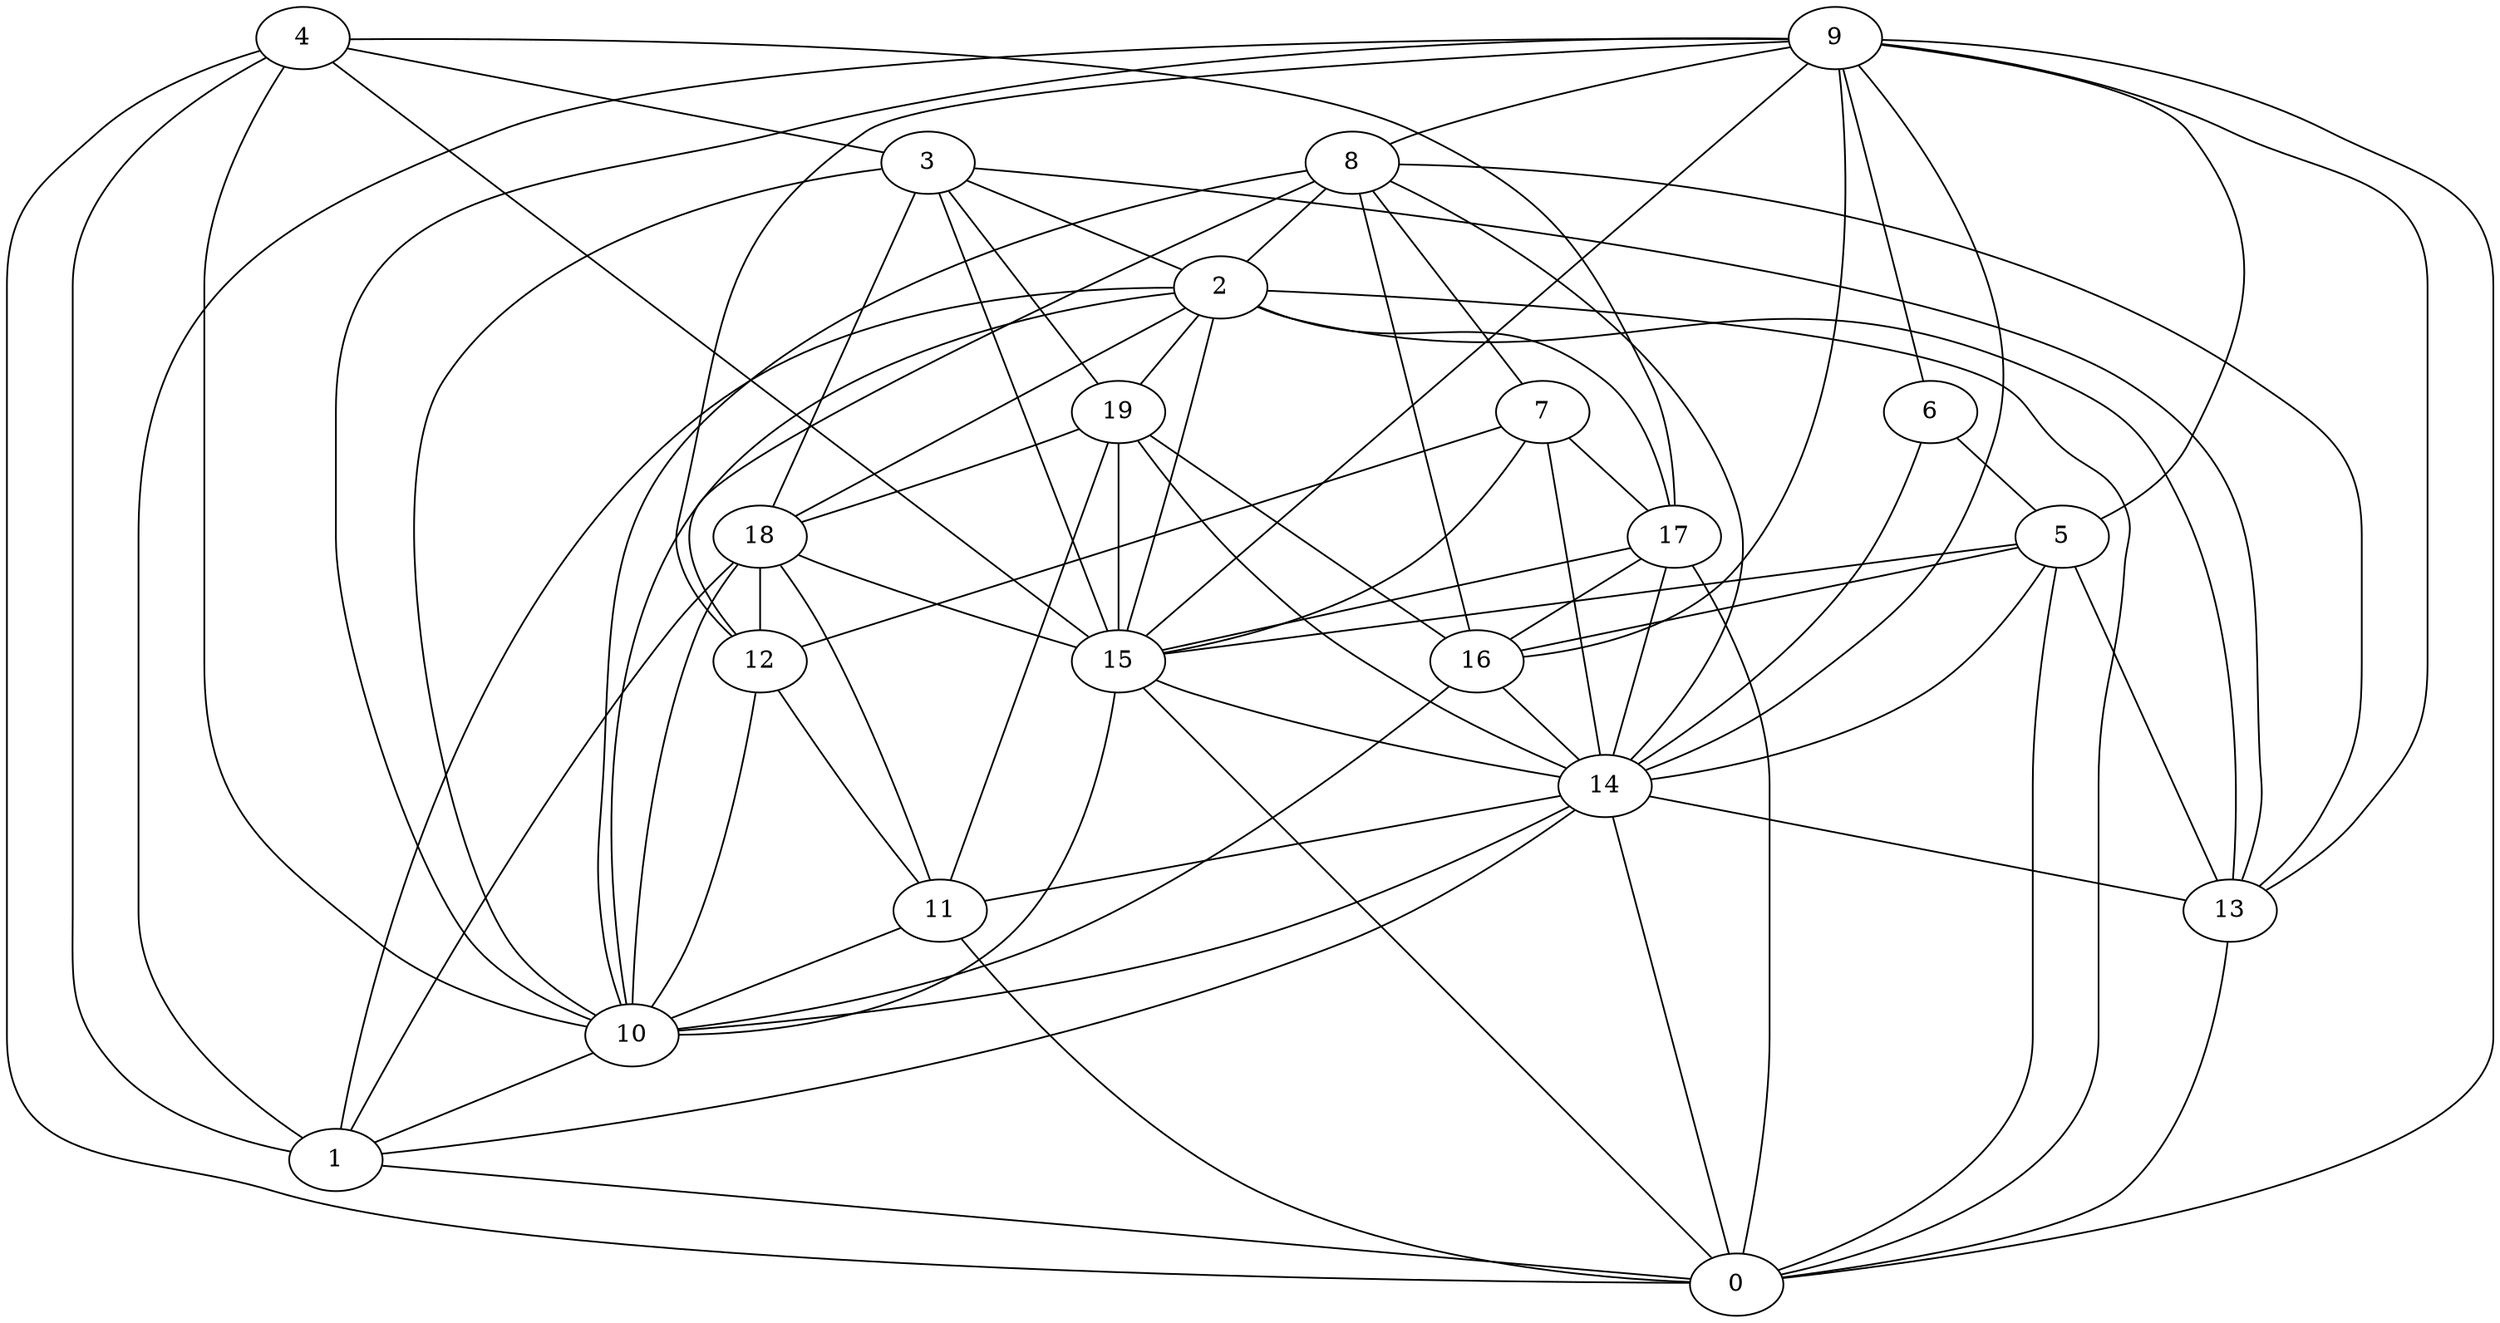 digraph GG_graph {

subgraph G_graph {
edge [color = black]
"12" -> "10" [dir = none]
"14" -> "1" [dir = none]
"14" -> "13" [dir = none]
"14" -> "0" [dir = none]
"14" -> "10" [dir = none]
"6" -> "5" [dir = none]
"6" -> "14" [dir = none]
"19" -> "18" [dir = none]
"19" -> "15" [dir = none]
"19" -> "14" [dir = none]
"19" -> "11" [dir = none]
"19" -> "16" [dir = none]
"4" -> "10" [dir = none]
"4" -> "0" [dir = none]
"4" -> "15" [dir = none]
"4" -> "1" [dir = none]
"5" -> "14" [dir = none]
"5" -> "16" [dir = none]
"5" -> "15" [dir = none]
"11" -> "0" [dir = none]
"11" -> "10" [dir = none]
"18" -> "10" [dir = none]
"9" -> "13" [dir = none]
"9" -> "6" [dir = none]
"9" -> "1" [dir = none]
"9" -> "8" [dir = none]
"9" -> "16" [dir = none]
"9" -> "10" [dir = none]
"9" -> "15" [dir = none]
"1" -> "0" [dir = none]
"3" -> "18" [dir = none]
"3" -> "2" [dir = none]
"3" -> "15" [dir = none]
"3" -> "10" [dir = none]
"16" -> "14" [dir = none]
"8" -> "10" [dir = none]
"8" -> "12" [dir = none]
"8" -> "14" [dir = none]
"8" -> "2" [dir = none]
"8" -> "16" [dir = none]
"8" -> "13" [dir = none]
"8" -> "7" [dir = none]
"2" -> "19" [dir = none]
"2" -> "17" [dir = none]
"2" -> "18" [dir = none]
"2" -> "1" [dir = none]
"2" -> "15" [dir = none]
"2" -> "0" [dir = none]
"2" -> "13" [dir = none]
"15" -> "14" [dir = none]
"15" -> "10" [dir = none]
"15" -> "0" [dir = none]
"7" -> "17" [dir = none]
"7" -> "12" [dir = none]
"7" -> "14" [dir = none]
"17" -> "14" [dir = none]
"17" -> "15" [dir = none]
"4" -> "3" [dir = none]
"7" -> "15" [dir = none]
"9" -> "0" [dir = none]
"12" -> "11" [dir = none]
"3" -> "13" [dir = none]
"17" -> "16" [dir = none]
"16" -> "10" [dir = none]
"9" -> "5" [dir = none]
"5" -> "0" [dir = none]
"18" -> "15" [dir = none]
"9" -> "14" [dir = none]
"5" -> "13" [dir = none]
"18" -> "12" [dir = none]
"14" -> "11" [dir = none]
"17" -> "0" [dir = none]
"9" -> "12" [dir = none]
"4" -> "17" [dir = none]
"10" -> "1" [dir = none]
"3" -> "19" [dir = none]
"18" -> "11" [dir = none]
"2" -> "10" [dir = none]
"13" -> "0" [dir = none]
"18" -> "1" [dir = none]
}

}
